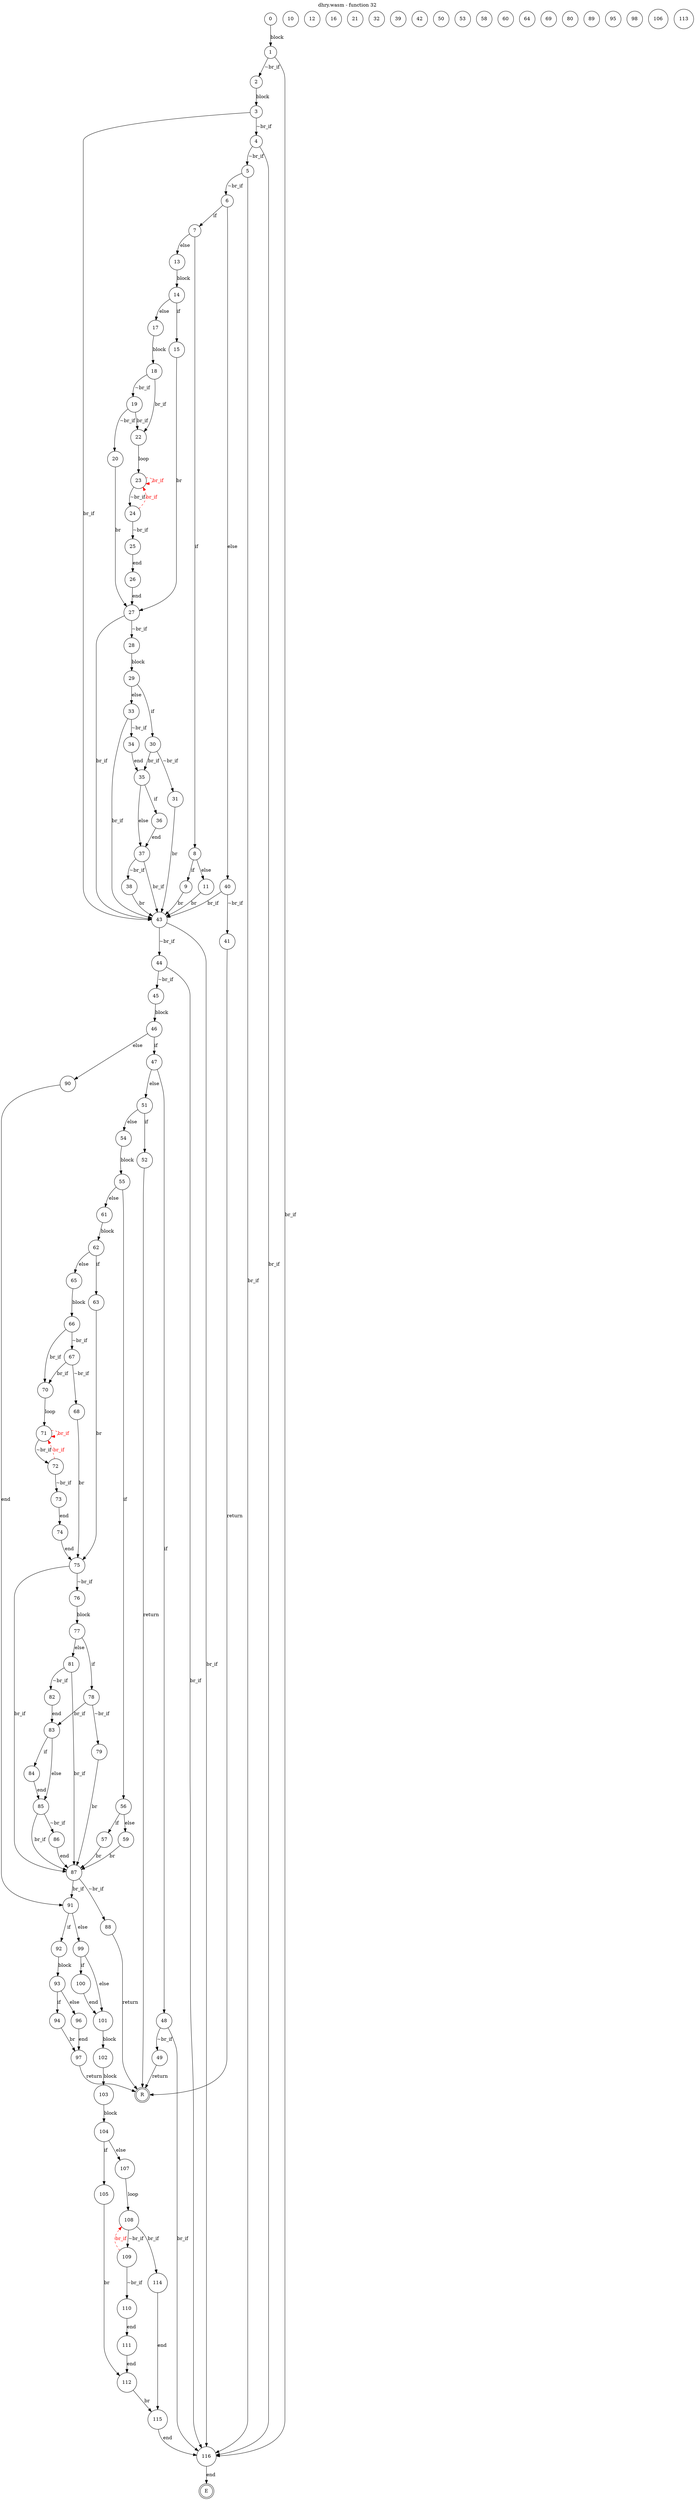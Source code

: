digraph finite_state_machine {
    label = "dhry.wasm - function 32"
    labelloc =  t
    labelfontsize = 16
    labelfontcolor = black
    labelfontname = "Helvetica"
    node [shape = doublecircle]; E R ;
node [shape=circle, fontcolor=black, style="", label="0"]0
node [shape=circle, fontcolor=black, style="", label="1"]1
node [shape=circle, fontcolor=black, style="", label="2"]2
node [shape=circle, fontcolor=black, style="", label="3"]3
node [shape=circle, fontcolor=black, style="", label="4"]4
node [shape=circle, fontcolor=black, style="", label="5"]5
node [shape=circle, fontcolor=black, style="", label="6"]6
node [shape=circle, fontcolor=black, style="", label="7"]7
node [shape=circle, fontcolor=black, style="", label="8"]8
node [shape=circle, fontcolor=black, style="", label="9"]9
node [shape=circle, fontcolor=black, style="", label="10"]10
node [shape=circle, fontcolor=black, style="", label="11"]11
node [shape=circle, fontcolor=black, style="", label="12"]12
node [shape=circle, fontcolor=black, style="", label="13"]13
node [shape=circle, fontcolor=black, style="", label="14"]14
node [shape=circle, fontcolor=black, style="", label="15"]15
node [shape=circle, fontcolor=black, style="", label="16"]16
node [shape=circle, fontcolor=black, style="", label="17"]17
node [shape=circle, fontcolor=black, style="", label="18"]18
node [shape=circle, fontcolor=black, style="", label="19"]19
node [shape=circle, fontcolor=black, style="", label="20"]20
node [shape=circle, fontcolor=black, style="", label="21"]21
node [shape=circle, fontcolor=black, style="", label="22"]22
node [shape=circle, fontcolor=black, style="", label="23"]23
node [shape=circle, fontcolor=black, style="", label="24"]24
node [shape=circle, fontcolor=black, style="", label="25"]25
node [shape=circle, fontcolor=black, style="", label="26"]26
node [shape=circle, fontcolor=black, style="", label="27"]27
node [shape=circle, fontcolor=black, style="", label="28"]28
node [shape=circle, fontcolor=black, style="", label="29"]29
node [shape=circle, fontcolor=black, style="", label="30"]30
node [shape=circle, fontcolor=black, style="", label="31"]31
node [shape=circle, fontcolor=black, style="", label="32"]32
node [shape=circle, fontcolor=black, style="", label="33"]33
node [shape=circle, fontcolor=black, style="", label="34"]34
node [shape=circle, fontcolor=black, style="", label="35"]35
node [shape=circle, fontcolor=black, style="", label="36"]36
node [shape=circle, fontcolor=black, style="", label="37"]37
node [shape=circle, fontcolor=black, style="", label="38"]38
node [shape=circle, fontcolor=black, style="", label="39"]39
node [shape=circle, fontcolor=black, style="", label="40"]40
node [shape=circle, fontcolor=black, style="", label="41"]41
node [shape=circle, fontcolor=black, style="", label="42"]42
node [shape=circle, fontcolor=black, style="", label="43"]43
node [shape=circle, fontcolor=black, style="", label="44"]44
node [shape=circle, fontcolor=black, style="", label="45"]45
node [shape=circle, fontcolor=black, style="", label="46"]46
node [shape=circle, fontcolor=black, style="", label="47"]47
node [shape=circle, fontcolor=black, style="", label="48"]48
node [shape=circle, fontcolor=black, style="", label="49"]49
node [shape=circle, fontcolor=black, style="", label="50"]50
node [shape=circle, fontcolor=black, style="", label="51"]51
node [shape=circle, fontcolor=black, style="", label="52"]52
node [shape=circle, fontcolor=black, style="", label="53"]53
node [shape=circle, fontcolor=black, style="", label="54"]54
node [shape=circle, fontcolor=black, style="", label="55"]55
node [shape=circle, fontcolor=black, style="", label="56"]56
node [shape=circle, fontcolor=black, style="", label="57"]57
node [shape=circle, fontcolor=black, style="", label="58"]58
node [shape=circle, fontcolor=black, style="", label="59"]59
node [shape=circle, fontcolor=black, style="", label="60"]60
node [shape=circle, fontcolor=black, style="", label="61"]61
node [shape=circle, fontcolor=black, style="", label="62"]62
node [shape=circle, fontcolor=black, style="", label="63"]63
node [shape=circle, fontcolor=black, style="", label="64"]64
node [shape=circle, fontcolor=black, style="", label="65"]65
node [shape=circle, fontcolor=black, style="", label="66"]66
node [shape=circle, fontcolor=black, style="", label="67"]67
node [shape=circle, fontcolor=black, style="", label="68"]68
node [shape=circle, fontcolor=black, style="", label="69"]69
node [shape=circle, fontcolor=black, style="", label="70"]70
node [shape=circle, fontcolor=black, style="", label="71"]71
node [shape=circle, fontcolor=black, style="", label="72"]72
node [shape=circle, fontcolor=black, style="", label="73"]73
node [shape=circle, fontcolor=black, style="", label="74"]74
node [shape=circle, fontcolor=black, style="", label="75"]75
node [shape=circle, fontcolor=black, style="", label="76"]76
node [shape=circle, fontcolor=black, style="", label="77"]77
node [shape=circle, fontcolor=black, style="", label="78"]78
node [shape=circle, fontcolor=black, style="", label="79"]79
node [shape=circle, fontcolor=black, style="", label="80"]80
node [shape=circle, fontcolor=black, style="", label="81"]81
node [shape=circle, fontcolor=black, style="", label="82"]82
node [shape=circle, fontcolor=black, style="", label="83"]83
node [shape=circle, fontcolor=black, style="", label="84"]84
node [shape=circle, fontcolor=black, style="", label="85"]85
node [shape=circle, fontcolor=black, style="", label="86"]86
node [shape=circle, fontcolor=black, style="", label="87"]87
node [shape=circle, fontcolor=black, style="", label="88"]88
node [shape=circle, fontcolor=black, style="", label="89"]89
node [shape=circle, fontcolor=black, style="", label="90"]90
node [shape=circle, fontcolor=black, style="", label="91"]91
node [shape=circle, fontcolor=black, style="", label="92"]92
node [shape=circle, fontcolor=black, style="", label="93"]93
node [shape=circle, fontcolor=black, style="", label="94"]94
node [shape=circle, fontcolor=black, style="", label="95"]95
node [shape=circle, fontcolor=black, style="", label="96"]96
node [shape=circle, fontcolor=black, style="", label="97"]97
node [shape=circle, fontcolor=black, style="", label="98"]98
node [shape=circle, fontcolor=black, style="", label="99"]99
node [shape=circle, fontcolor=black, style="", label="100"]100
node [shape=circle, fontcolor=black, style="", label="101"]101
node [shape=circle, fontcolor=black, style="", label="102"]102
node [shape=circle, fontcolor=black, style="", label="103"]103
node [shape=circle, fontcolor=black, style="", label="104"]104
node [shape=circle, fontcolor=black, style="", label="105"]105
node [shape=circle, fontcolor=black, style="", label="106"]106
node [shape=circle, fontcolor=black, style="", label="107"]107
node [shape=circle, fontcolor=black, style="", label="108"]108
node [shape=circle, fontcolor=black, style="", label="109"]109
node [shape=circle, fontcolor=black, style="", label="110"]110
node [shape=circle, fontcolor=black, style="", label="111"]111
node [shape=circle, fontcolor=black, style="", label="112"]112
node [shape=circle, fontcolor=black, style="", label="113"]113
node [shape=circle, fontcolor=black, style="", label="114"]114
node [shape=circle, fontcolor=black, style="", label="115"]115
node [shape=circle, fontcolor=black, style="", label="116"]116
node [shape=circle, fontcolor=black, style="", label="E"]E
node [shape=circle, fontcolor=black, style="", label="R"]R
    0 -> 1[label="block"];
    1 -> 2[label="~br_if"];
    1 -> 116[label="br_if"];
    2 -> 3[label="block"];
    3 -> 4[label="~br_if"];
    3 -> 43[label="br_if"];
    4 -> 5[label="~br_if"];
    4 -> 116[label="br_if"];
    5 -> 6[label="~br_if"];
    5 -> 116[label="br_if"];
    6 -> 7[label="if"];
    6 -> 40[label="else"];
    7 -> 8[label="if"];
    7 -> 13[label="else"];
    8 -> 9[label="if"];
    8 -> 11[label="else"];
    9 -> 43[label="br"];
    11 -> 43[label="br"];
    13 -> 14[label="block"];
    14 -> 15[label="if"];
    14 -> 17[label="else"];
    15 -> 27[label="br"];
    17 -> 18[label="block"];
    18 -> 19[label="~br_if"];
    18 -> 22[label="br_if"];
    19 -> 20[label="~br_if"];
    19 -> 22[label="br_if"];
    20 -> 27[label="br"];
    22 -> 23[label="loop"];
    23 -> 24[label="~br_if"];
    23 -> 23[style="dashed" color="red" fontcolor="red" label="br_if"];
    24 -> 25[label="~br_if"];
    24 -> 23[style="dashed" color="red" fontcolor="red" label="br_if"];
    25 -> 26[label="end"];
    26 -> 27[label="end"];
    27 -> 28[label="~br_if"];
    27 -> 43[label="br_if"];
    28 -> 29[label="block"];
    29 -> 30[label="if"];
    29 -> 33[label="else"];
    30 -> 31[label="~br_if"];
    30 -> 35[label="br_if"];
    31 -> 43[label="br"];
    33 -> 34[label="~br_if"];
    33 -> 43[label="br_if"];
    34 -> 35[label="end"];
    35 -> 36[label="if"];
    35 -> 37[label="else"];
    36 -> 37[label="end"];
    37 -> 38[label="~br_if"];
    37 -> 43[label="br_if"];
    38 -> 43[label="br"];
    40 -> 41[label="~br_if"];
    40 -> 43[label="br_if"];
    41 -> R[label="return"];
    43 -> 44[label="~br_if"];
    43 -> 116[label="br_if"];
    44 -> 45[label="~br_if"];
    44 -> 116[label="br_if"];
    45 -> 46[label="block"];
    46 -> 47[label="if"];
    46 -> 90[label="else"];
    47 -> 48[label="if"];
    47 -> 51[label="else"];
    48 -> 49[label="~br_if"];
    48 -> 116[label="br_if"];
    49 -> R[label="return"];
    51 -> 52[label="if"];
    51 -> 54[label="else"];
    52 -> R[label="return"];
    54 -> 55[label="block"];
    55 -> 56[label="if"];
    55 -> 61[label="else"];
    56 -> 57[label="if"];
    56 -> 59[label="else"];
    57 -> 87[label="br"];
    59 -> 87[label="br"];
    61 -> 62[label="block"];
    62 -> 63[label="if"];
    62 -> 65[label="else"];
    63 -> 75[label="br"];
    65 -> 66[label="block"];
    66 -> 67[label="~br_if"];
    66 -> 70[label="br_if"];
    67 -> 68[label="~br_if"];
    67 -> 70[label="br_if"];
    68 -> 75[label="br"];
    70 -> 71[label="loop"];
    71 -> 72[label="~br_if"];
    71 -> 71[style="dashed" color="red" fontcolor="red" label="br_if"];
    72 -> 73[label="~br_if"];
    72 -> 71[style="dashed" color="red" fontcolor="red" label="br_if"];
    73 -> 74[label="end"];
    74 -> 75[label="end"];
    75 -> 76[label="~br_if"];
    75 -> 87[label="br_if"];
    76 -> 77[label="block"];
    77 -> 78[label="if"];
    77 -> 81[label="else"];
    78 -> 79[label="~br_if"];
    78 -> 83[label="br_if"];
    79 -> 87[label="br"];
    81 -> 82[label="~br_if"];
    81 -> 87[label="br_if"];
    82 -> 83[label="end"];
    83 -> 84[label="if"];
    83 -> 85[label="else"];
    84 -> 85[label="end"];
    85 -> 86[label="~br_if"];
    85 -> 87[label="br_if"];
    86 -> 87[label="end"];
    87 -> 88[label="~br_if"];
    87 -> 91[label="br_if"];
    88 -> R[label="return"];
    90 -> 91[label="end"];
    91 -> 92[label="if"];
    91 -> 99[label="else"];
    92 -> 93[label="block"];
    93 -> 94[label="if"];
    93 -> 96[label="else"];
    94 -> 97[label="br"];
    96 -> 97[label="end"];
    97 -> R[label="return"];
    99 -> 100[label="if"];
    99 -> 101[label="else"];
    100 -> 101[label="end"];
    101 -> 102[label="block"];
    102 -> 103[label="block"];
    103 -> 104[label="block"];
    104 -> 105[label="if"];
    104 -> 107[label="else"];
    105 -> 112[label="br"];
    107 -> 108[label="loop"];
    108 -> 109[label="~br_if"];
    108 -> 114[label="br_if"];
    109 -> 110[label="~br_if"];
    109 -> 108[style="dashed" color="red" fontcolor="red" label="br_if"];
    110 -> 111[label="end"];
    111 -> 112[label="end"];
    112 -> 115[label="br"];
    114 -> 115[label="end"];
    115 -> 116[label="end"];
    116 -> E[label="end"];
}
